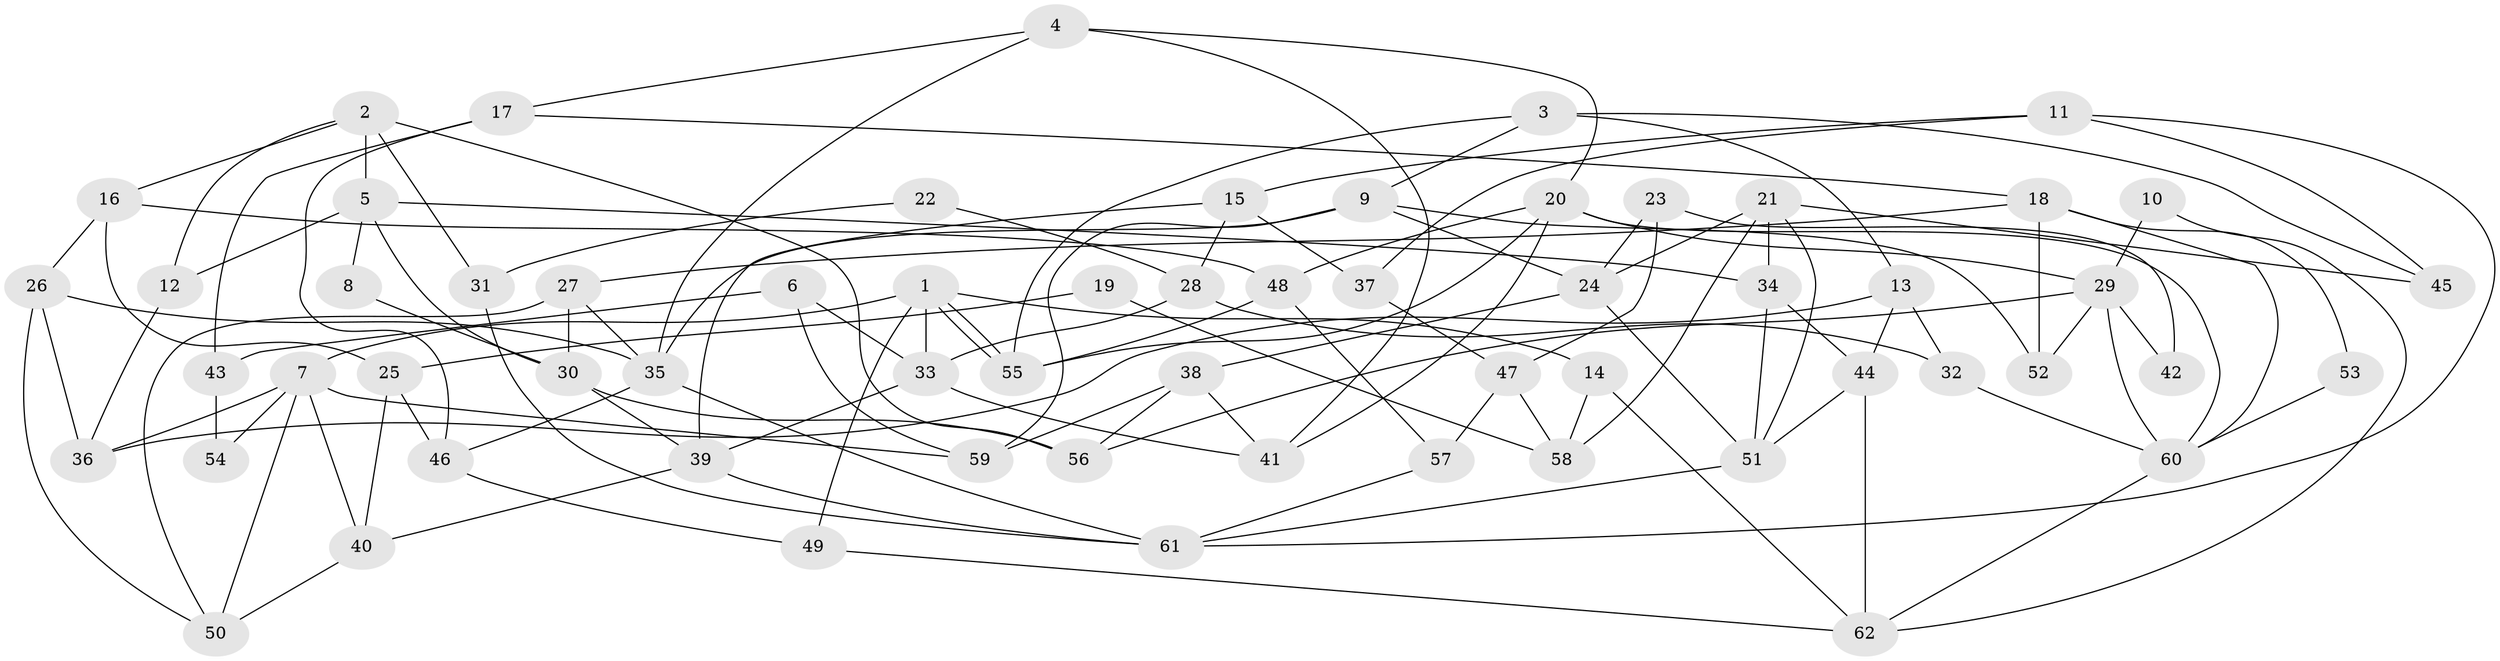 // coarse degree distribution, {7: 0.10810810810810811, 6: 0.1891891891891892, 5: 0.24324324324324326, 4: 0.16216216216216217, 9: 0.02702702702702703, 2: 0.08108108108108109, 3: 0.16216216216216217, 8: 0.02702702702702703}
// Generated by graph-tools (version 1.1) at 2025/52/02/27/25 19:52:02]
// undirected, 62 vertices, 124 edges
graph export_dot {
graph [start="1"]
  node [color=gray90,style=filled];
  1;
  2;
  3;
  4;
  5;
  6;
  7;
  8;
  9;
  10;
  11;
  12;
  13;
  14;
  15;
  16;
  17;
  18;
  19;
  20;
  21;
  22;
  23;
  24;
  25;
  26;
  27;
  28;
  29;
  30;
  31;
  32;
  33;
  34;
  35;
  36;
  37;
  38;
  39;
  40;
  41;
  42;
  43;
  44;
  45;
  46;
  47;
  48;
  49;
  50;
  51;
  52;
  53;
  54;
  55;
  56;
  57;
  58;
  59;
  60;
  61;
  62;
  1 -- 55;
  1 -- 55;
  1 -- 7;
  1 -- 14;
  1 -- 33;
  1 -- 49;
  2 -- 56;
  2 -- 5;
  2 -- 12;
  2 -- 16;
  2 -- 31;
  3 -- 13;
  3 -- 55;
  3 -- 9;
  3 -- 45;
  4 -- 41;
  4 -- 20;
  4 -- 17;
  4 -- 35;
  5 -- 30;
  5 -- 34;
  5 -- 8;
  5 -- 12;
  6 -- 59;
  6 -- 33;
  6 -- 43;
  7 -- 50;
  7 -- 36;
  7 -- 40;
  7 -- 54;
  7 -- 59;
  8 -- 30;
  9 -- 52;
  9 -- 24;
  9 -- 35;
  9 -- 59;
  10 -- 62;
  10 -- 29;
  11 -- 61;
  11 -- 45;
  11 -- 15;
  11 -- 37;
  12 -- 36;
  13 -- 32;
  13 -- 36;
  13 -- 44;
  14 -- 62;
  14 -- 58;
  15 -- 39;
  15 -- 28;
  15 -- 37;
  16 -- 26;
  16 -- 25;
  16 -- 48;
  17 -- 46;
  17 -- 18;
  17 -- 43;
  18 -- 60;
  18 -- 27;
  18 -- 52;
  18 -- 53;
  19 -- 25;
  19 -- 58;
  20 -- 41;
  20 -- 55;
  20 -- 29;
  20 -- 48;
  20 -- 60;
  21 -- 24;
  21 -- 51;
  21 -- 34;
  21 -- 45;
  21 -- 58;
  22 -- 31;
  22 -- 28;
  23 -- 47;
  23 -- 24;
  23 -- 42;
  24 -- 51;
  24 -- 38;
  25 -- 46;
  25 -- 40;
  26 -- 50;
  26 -- 35;
  26 -- 36;
  27 -- 35;
  27 -- 30;
  27 -- 50;
  28 -- 33;
  28 -- 32;
  29 -- 56;
  29 -- 42;
  29 -- 52;
  29 -- 60;
  30 -- 39;
  30 -- 56;
  31 -- 61;
  32 -- 60;
  33 -- 39;
  33 -- 41;
  34 -- 44;
  34 -- 51;
  35 -- 46;
  35 -- 61;
  37 -- 47;
  38 -- 59;
  38 -- 41;
  38 -- 56;
  39 -- 40;
  39 -- 61;
  40 -- 50;
  43 -- 54;
  44 -- 51;
  44 -- 62;
  46 -- 49;
  47 -- 58;
  47 -- 57;
  48 -- 55;
  48 -- 57;
  49 -- 62;
  51 -- 61;
  53 -- 60;
  57 -- 61;
  60 -- 62;
}
